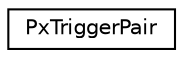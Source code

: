 digraph "Graphical Class Hierarchy"
{
  edge [fontname="Helvetica",fontsize="10",labelfontname="Helvetica",labelfontsize="10"];
  node [fontname="Helvetica",fontsize="10",shape=record];
  rankdir="LR";
  Node0 [label="PxTriggerPair",height=0.2,width=0.4,color="black", fillcolor="white", style="filled",URL="$structPxTriggerPair.html",tooltip="Descriptor for a trigger pair. "];
}
